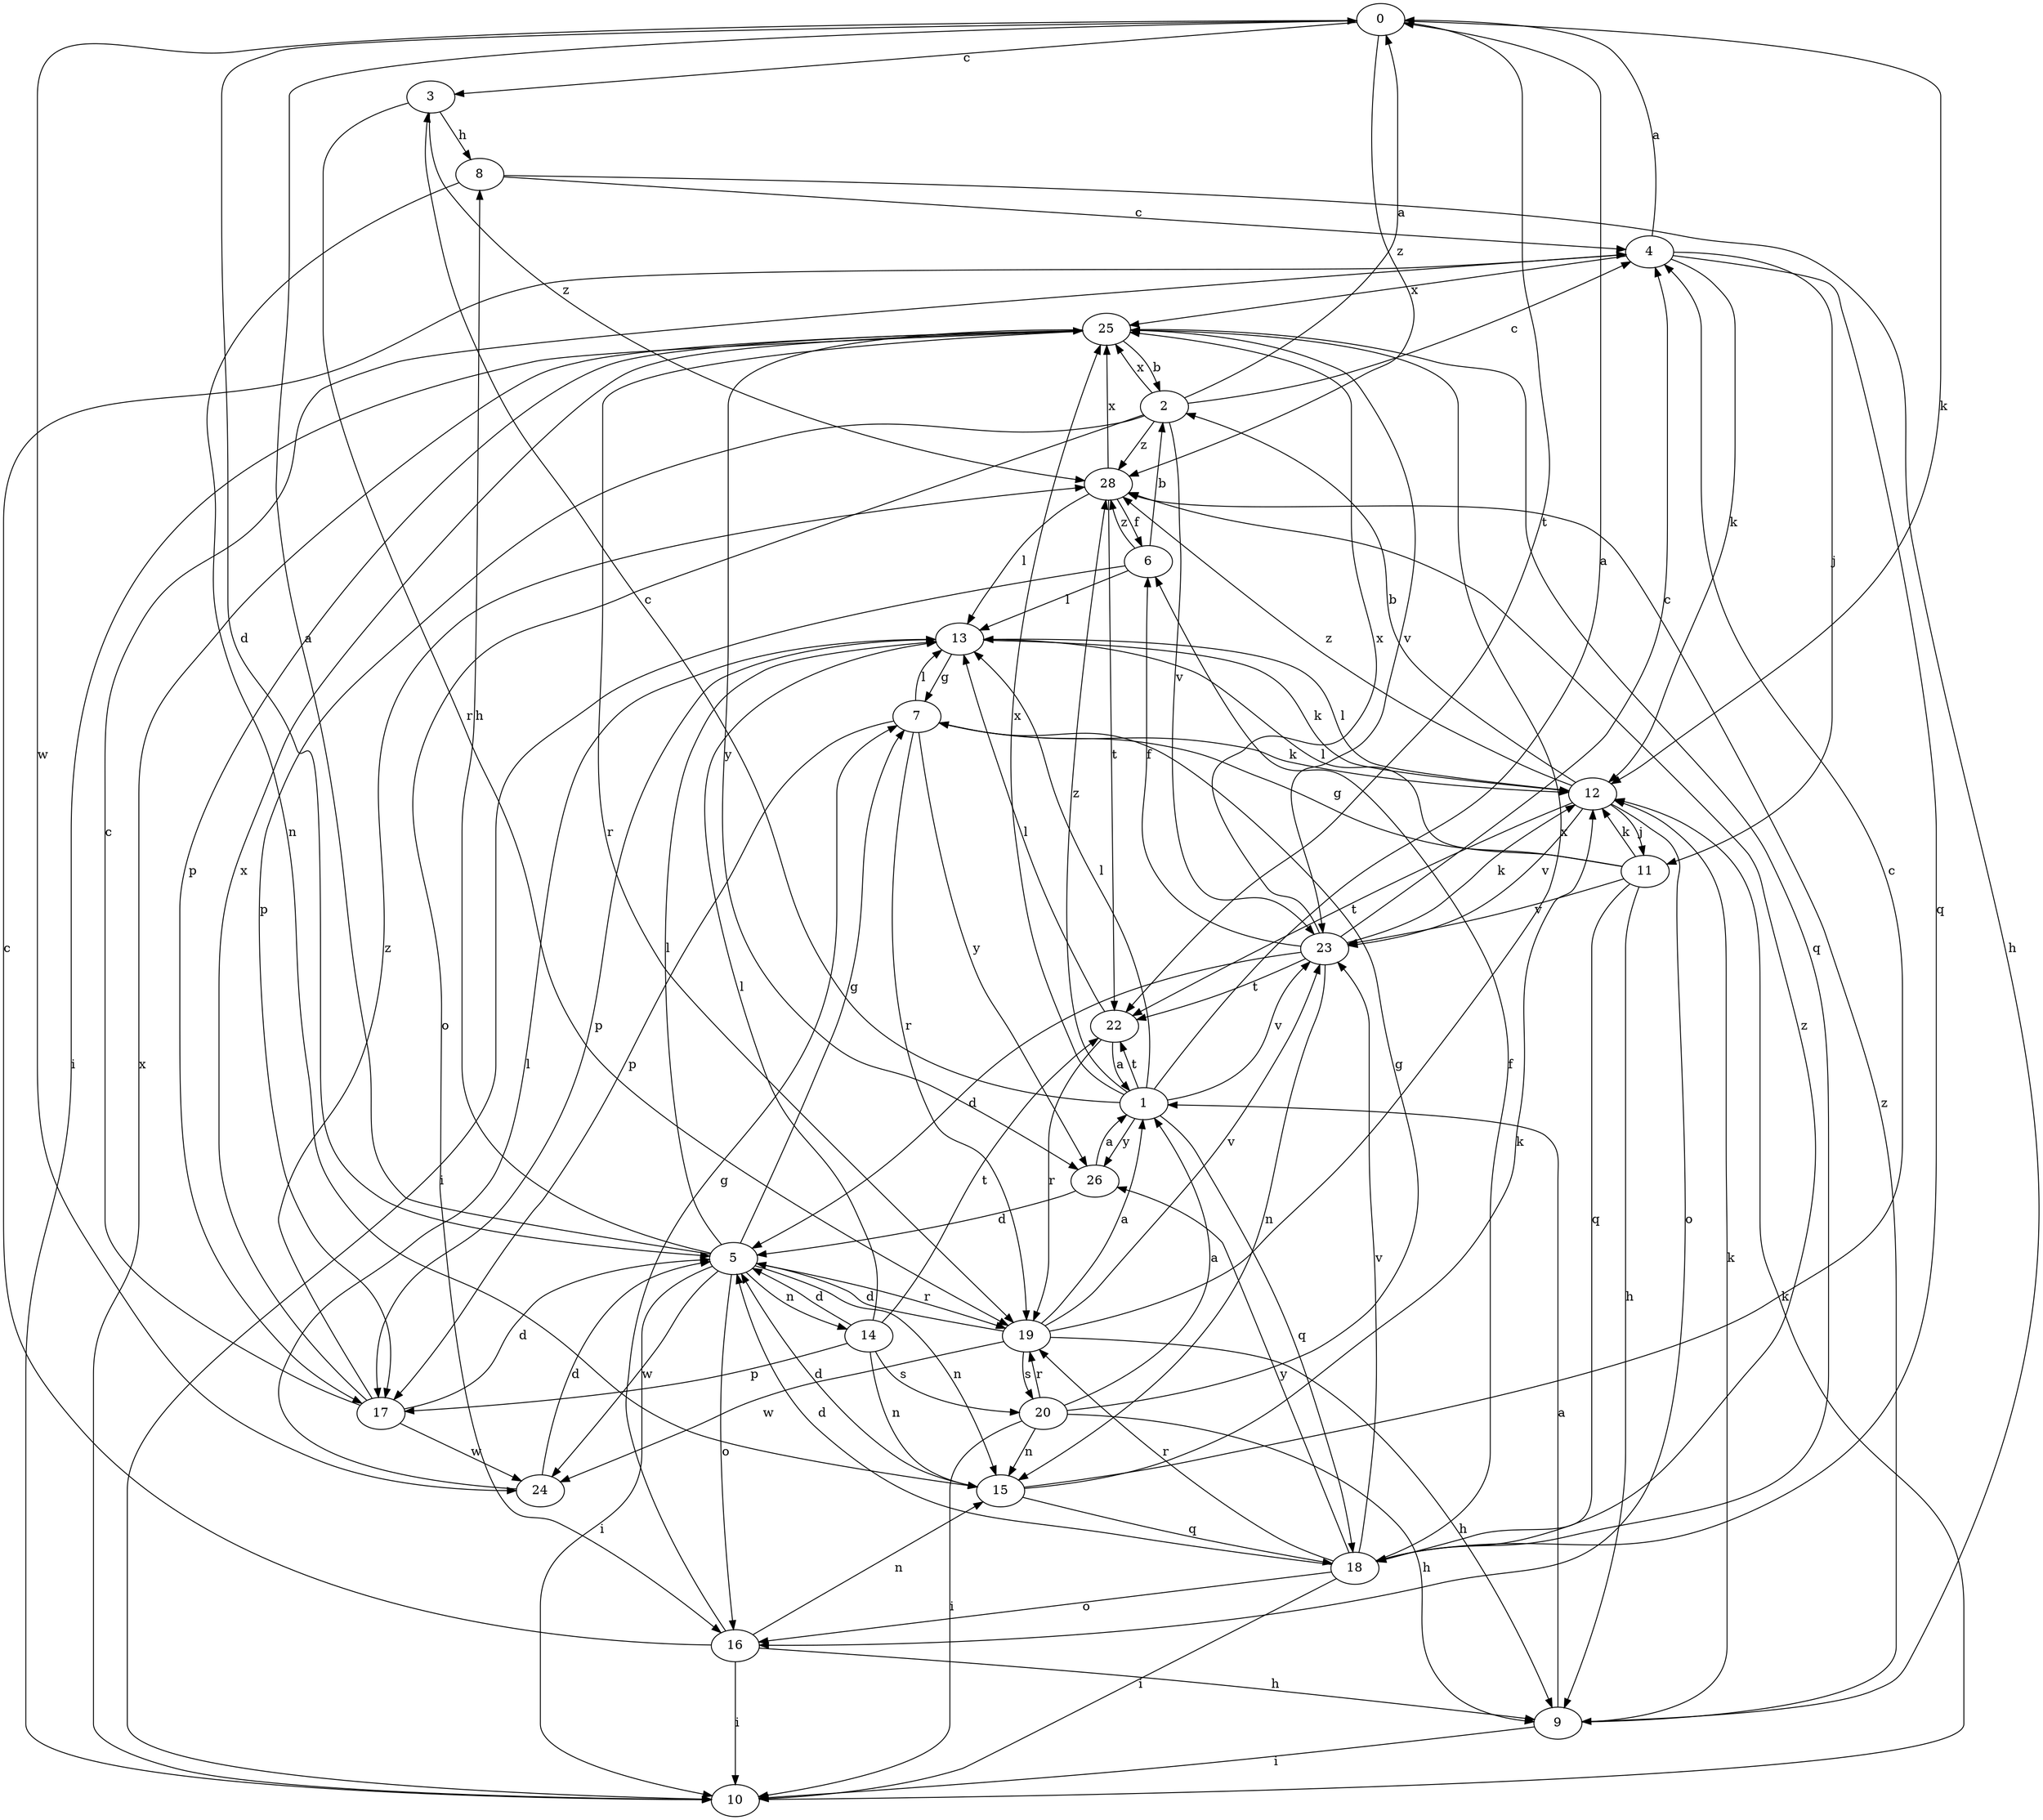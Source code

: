 strict digraph  {
0;
1;
2;
3;
4;
5;
6;
7;
8;
9;
10;
11;
12;
13;
14;
15;
16;
17;
18;
19;
20;
22;
23;
24;
25;
26;
28;
0 -> 3  [label=c];
0 -> 5  [label=d];
0 -> 12  [label=k];
0 -> 22  [label=t];
0 -> 24  [label=w];
0 -> 28  [label=z];
1 -> 0  [label=a];
1 -> 3  [label=c];
1 -> 13  [label=l];
1 -> 18  [label=q];
1 -> 22  [label=t];
1 -> 23  [label=v];
1 -> 25  [label=x];
1 -> 26  [label=y];
1 -> 28  [label=z];
2 -> 0  [label=a];
2 -> 4  [label=c];
2 -> 16  [label=o];
2 -> 17  [label=p];
2 -> 23  [label=v];
2 -> 25  [label=x];
2 -> 28  [label=z];
3 -> 8  [label=h];
3 -> 19  [label=r];
3 -> 28  [label=z];
4 -> 0  [label=a];
4 -> 11  [label=j];
4 -> 12  [label=k];
4 -> 18  [label=q];
4 -> 25  [label=x];
5 -> 0  [label=a];
5 -> 7  [label=g];
5 -> 8  [label=h];
5 -> 10  [label=i];
5 -> 13  [label=l];
5 -> 14  [label=n];
5 -> 15  [label=n];
5 -> 16  [label=o];
5 -> 19  [label=r];
5 -> 24  [label=w];
6 -> 2  [label=b];
6 -> 10  [label=i];
6 -> 13  [label=l];
6 -> 28  [label=z];
7 -> 12  [label=k];
7 -> 13  [label=l];
7 -> 17  [label=p];
7 -> 19  [label=r];
7 -> 26  [label=y];
8 -> 4  [label=c];
8 -> 9  [label=h];
8 -> 15  [label=n];
9 -> 1  [label=a];
9 -> 10  [label=i];
9 -> 12  [label=k];
9 -> 28  [label=z];
10 -> 12  [label=k];
10 -> 25  [label=x];
11 -> 7  [label=g];
11 -> 9  [label=h];
11 -> 12  [label=k];
11 -> 13  [label=l];
11 -> 18  [label=q];
11 -> 23  [label=v];
12 -> 2  [label=b];
12 -> 11  [label=j];
12 -> 13  [label=l];
12 -> 16  [label=o];
12 -> 22  [label=t];
12 -> 23  [label=v];
12 -> 28  [label=z];
13 -> 7  [label=g];
13 -> 12  [label=k];
13 -> 17  [label=p];
14 -> 5  [label=d];
14 -> 13  [label=l];
14 -> 15  [label=n];
14 -> 17  [label=p];
14 -> 20  [label=s];
14 -> 22  [label=t];
15 -> 4  [label=c];
15 -> 5  [label=d];
15 -> 12  [label=k];
15 -> 18  [label=q];
16 -> 4  [label=c];
16 -> 7  [label=g];
16 -> 9  [label=h];
16 -> 10  [label=i];
16 -> 15  [label=n];
17 -> 4  [label=c];
17 -> 5  [label=d];
17 -> 24  [label=w];
17 -> 25  [label=x];
17 -> 28  [label=z];
18 -> 5  [label=d];
18 -> 6  [label=f];
18 -> 10  [label=i];
18 -> 16  [label=o];
18 -> 19  [label=r];
18 -> 23  [label=v];
18 -> 26  [label=y];
18 -> 28  [label=z];
19 -> 1  [label=a];
19 -> 5  [label=d];
19 -> 9  [label=h];
19 -> 20  [label=s];
19 -> 23  [label=v];
19 -> 24  [label=w];
19 -> 25  [label=x];
20 -> 1  [label=a];
20 -> 7  [label=g];
20 -> 9  [label=h];
20 -> 10  [label=i];
20 -> 15  [label=n];
20 -> 19  [label=r];
22 -> 1  [label=a];
22 -> 13  [label=l];
22 -> 19  [label=r];
23 -> 4  [label=c];
23 -> 5  [label=d];
23 -> 6  [label=f];
23 -> 12  [label=k];
23 -> 15  [label=n];
23 -> 22  [label=t];
23 -> 25  [label=x];
24 -> 5  [label=d];
24 -> 13  [label=l];
25 -> 2  [label=b];
25 -> 10  [label=i];
25 -> 17  [label=p];
25 -> 18  [label=q];
25 -> 19  [label=r];
25 -> 23  [label=v];
25 -> 26  [label=y];
26 -> 1  [label=a];
26 -> 5  [label=d];
28 -> 6  [label=f];
28 -> 13  [label=l];
28 -> 22  [label=t];
28 -> 25  [label=x];
}
